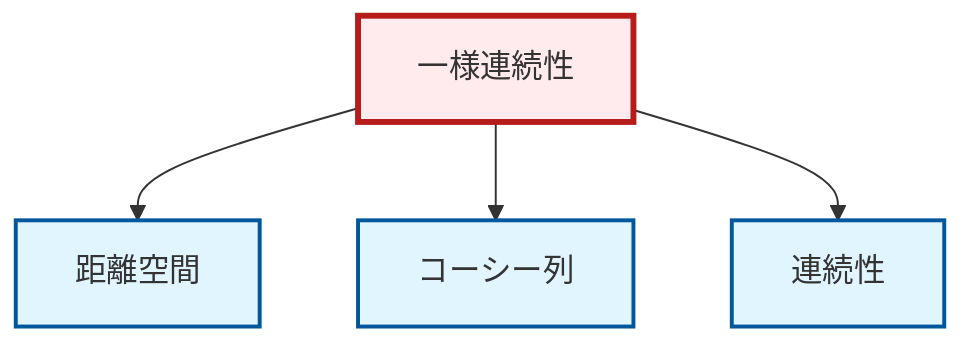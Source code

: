 graph TD
    classDef definition fill:#e1f5fe,stroke:#01579b,stroke-width:2px
    classDef theorem fill:#f3e5f5,stroke:#4a148c,stroke-width:2px
    classDef axiom fill:#fff3e0,stroke:#e65100,stroke-width:2px
    classDef example fill:#e8f5e9,stroke:#1b5e20,stroke-width:2px
    classDef current fill:#ffebee,stroke:#b71c1c,stroke-width:3px
    def-cauchy-sequence["コーシー列"]:::definition
    def-continuity["連続性"]:::definition
    def-uniform-continuity["一様連続性"]:::definition
    def-metric-space["距離空間"]:::definition
    def-uniform-continuity --> def-metric-space
    def-uniform-continuity --> def-cauchy-sequence
    def-uniform-continuity --> def-continuity
    class def-uniform-continuity current